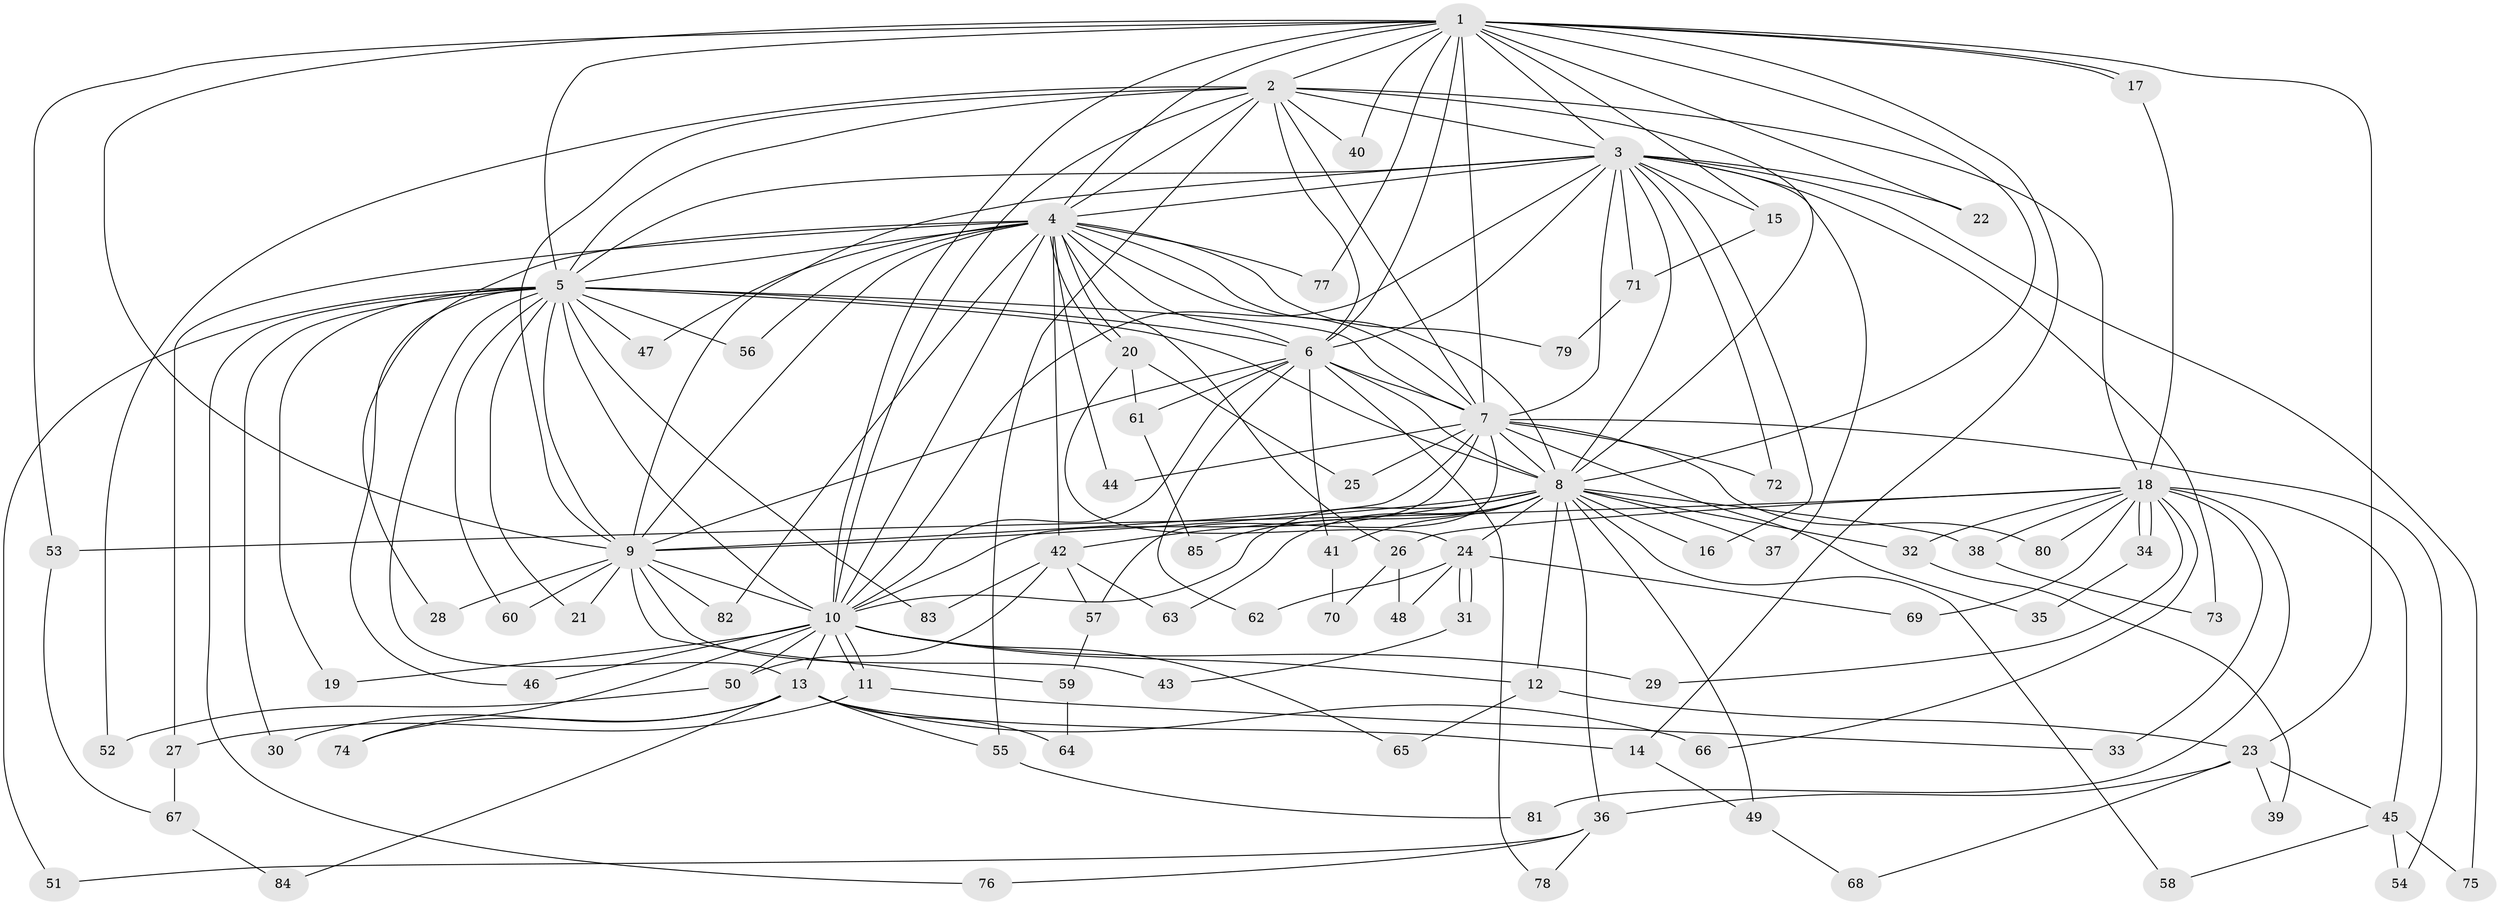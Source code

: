 // coarse degree distribution, {15: 0.03773584905660377, 14: 0.03773584905660377, 16: 0.018867924528301886, 17: 0.018867924528301886, 12: 0.03773584905660377, 20: 0.018867924528301886, 3: 0.18867924528301888, 9: 0.018867924528301886, 2: 0.4528301886792453, 13: 0.018867924528301886, 4: 0.03773584905660377, 6: 0.05660377358490566, 5: 0.05660377358490566}
// Generated by graph-tools (version 1.1) at 2025/49/03/04/25 22:49:44]
// undirected, 85 vertices, 195 edges
graph export_dot {
  node [color=gray90,style=filled];
  1;
  2;
  3;
  4;
  5;
  6;
  7;
  8;
  9;
  10;
  11;
  12;
  13;
  14;
  15;
  16;
  17;
  18;
  19;
  20;
  21;
  22;
  23;
  24;
  25;
  26;
  27;
  28;
  29;
  30;
  31;
  32;
  33;
  34;
  35;
  36;
  37;
  38;
  39;
  40;
  41;
  42;
  43;
  44;
  45;
  46;
  47;
  48;
  49;
  50;
  51;
  52;
  53;
  54;
  55;
  56;
  57;
  58;
  59;
  60;
  61;
  62;
  63;
  64;
  65;
  66;
  67;
  68;
  69;
  70;
  71;
  72;
  73;
  74;
  75;
  76;
  77;
  78;
  79;
  80;
  81;
  82;
  83;
  84;
  85;
  1 -- 2;
  1 -- 3;
  1 -- 4;
  1 -- 5;
  1 -- 6;
  1 -- 7;
  1 -- 8;
  1 -- 9;
  1 -- 10;
  1 -- 14;
  1 -- 15;
  1 -- 17;
  1 -- 17;
  1 -- 22;
  1 -- 23;
  1 -- 40;
  1 -- 53;
  1 -- 77;
  2 -- 3;
  2 -- 4;
  2 -- 5;
  2 -- 6;
  2 -- 7;
  2 -- 8;
  2 -- 9;
  2 -- 10;
  2 -- 18;
  2 -- 40;
  2 -- 52;
  2 -- 55;
  3 -- 4;
  3 -- 5;
  3 -- 6;
  3 -- 7;
  3 -- 8;
  3 -- 9;
  3 -- 10;
  3 -- 15;
  3 -- 16;
  3 -- 22;
  3 -- 37;
  3 -- 71;
  3 -- 72;
  3 -- 73;
  3 -- 75;
  4 -- 5;
  4 -- 6;
  4 -- 7;
  4 -- 8;
  4 -- 9;
  4 -- 10;
  4 -- 20;
  4 -- 20;
  4 -- 26;
  4 -- 27;
  4 -- 28;
  4 -- 42;
  4 -- 44;
  4 -- 47;
  4 -- 56;
  4 -- 77;
  4 -- 79;
  4 -- 82;
  5 -- 6;
  5 -- 7;
  5 -- 8;
  5 -- 9;
  5 -- 10;
  5 -- 13;
  5 -- 19;
  5 -- 21;
  5 -- 30;
  5 -- 46;
  5 -- 47;
  5 -- 51;
  5 -- 56;
  5 -- 60;
  5 -- 76;
  5 -- 83;
  6 -- 7;
  6 -- 8;
  6 -- 9;
  6 -- 10;
  6 -- 41;
  6 -- 61;
  6 -- 62;
  6 -- 78;
  7 -- 8;
  7 -- 9;
  7 -- 10;
  7 -- 25;
  7 -- 35;
  7 -- 44;
  7 -- 54;
  7 -- 57;
  7 -- 72;
  7 -- 80;
  8 -- 9;
  8 -- 10;
  8 -- 12;
  8 -- 16;
  8 -- 24;
  8 -- 32;
  8 -- 36;
  8 -- 37;
  8 -- 38;
  8 -- 41;
  8 -- 42;
  8 -- 49;
  8 -- 58;
  8 -- 63;
  8 -- 85;
  9 -- 10;
  9 -- 21;
  9 -- 28;
  9 -- 43;
  9 -- 59;
  9 -- 60;
  9 -- 82;
  10 -- 11;
  10 -- 11;
  10 -- 12;
  10 -- 13;
  10 -- 19;
  10 -- 29;
  10 -- 46;
  10 -- 50;
  10 -- 65;
  10 -- 74;
  11 -- 27;
  11 -- 33;
  12 -- 23;
  12 -- 65;
  13 -- 14;
  13 -- 30;
  13 -- 55;
  13 -- 64;
  13 -- 66;
  13 -- 74;
  13 -- 84;
  14 -- 49;
  15 -- 71;
  17 -- 18;
  18 -- 26;
  18 -- 29;
  18 -- 32;
  18 -- 33;
  18 -- 34;
  18 -- 34;
  18 -- 38;
  18 -- 45;
  18 -- 53;
  18 -- 66;
  18 -- 69;
  18 -- 80;
  18 -- 81;
  20 -- 24;
  20 -- 25;
  20 -- 61;
  23 -- 36;
  23 -- 39;
  23 -- 45;
  23 -- 68;
  24 -- 31;
  24 -- 31;
  24 -- 48;
  24 -- 62;
  24 -- 69;
  26 -- 48;
  26 -- 70;
  27 -- 67;
  31 -- 43;
  32 -- 39;
  34 -- 35;
  36 -- 51;
  36 -- 76;
  36 -- 78;
  38 -- 73;
  41 -- 70;
  42 -- 50;
  42 -- 57;
  42 -- 63;
  42 -- 83;
  45 -- 54;
  45 -- 58;
  45 -- 75;
  49 -- 68;
  50 -- 52;
  53 -- 67;
  55 -- 81;
  57 -- 59;
  59 -- 64;
  61 -- 85;
  67 -- 84;
  71 -- 79;
}
